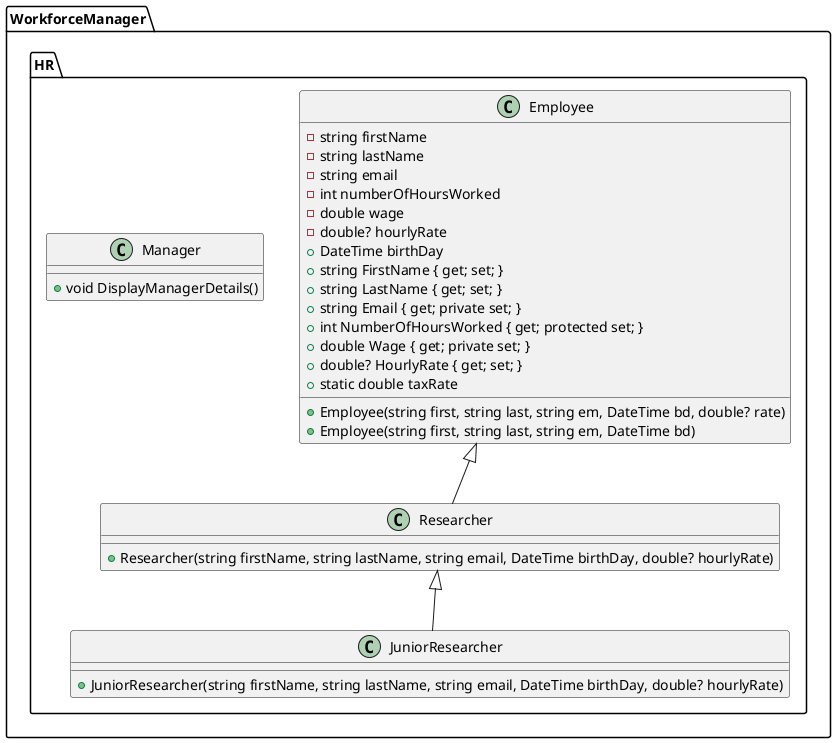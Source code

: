 @startuml    Employee WorkforceManager
namespace WorkforceManager.HR {

class Employee {
    - string firstName
    - string lastName
    - string email
    - int numberOfHoursWorked
    - double wage
    - double? hourlyRate
    + DateTime birthDay
    + string FirstName { get; set; }
    + string LastName { get; set; }
    + string Email { get; private set; }
    + int NumberOfHoursWorked { get; protected set; }
    + double Wage { get; private set; }
    + double? HourlyRate { get; set; }
    + static double taxRate
    + Employee(string first, string last, string em, DateTime bd, double? rate)
    + Employee(string first, string last, string em, DateTime bd)
}

class Researcher {
    + Researcher(string firstName, string lastName, string email, DateTime birthDay, double? hourlyRate)
}

class JuniorResearcher {
    + JuniorResearcher(string firstName, string lastName, string email, DateTime birthDay, double? hourlyRate)
}

class Manager {
    + void DisplayManagerDetails()
}

Employee <|-- Researcher
Researcher <|-- JuniorResearcher
}

@enduml